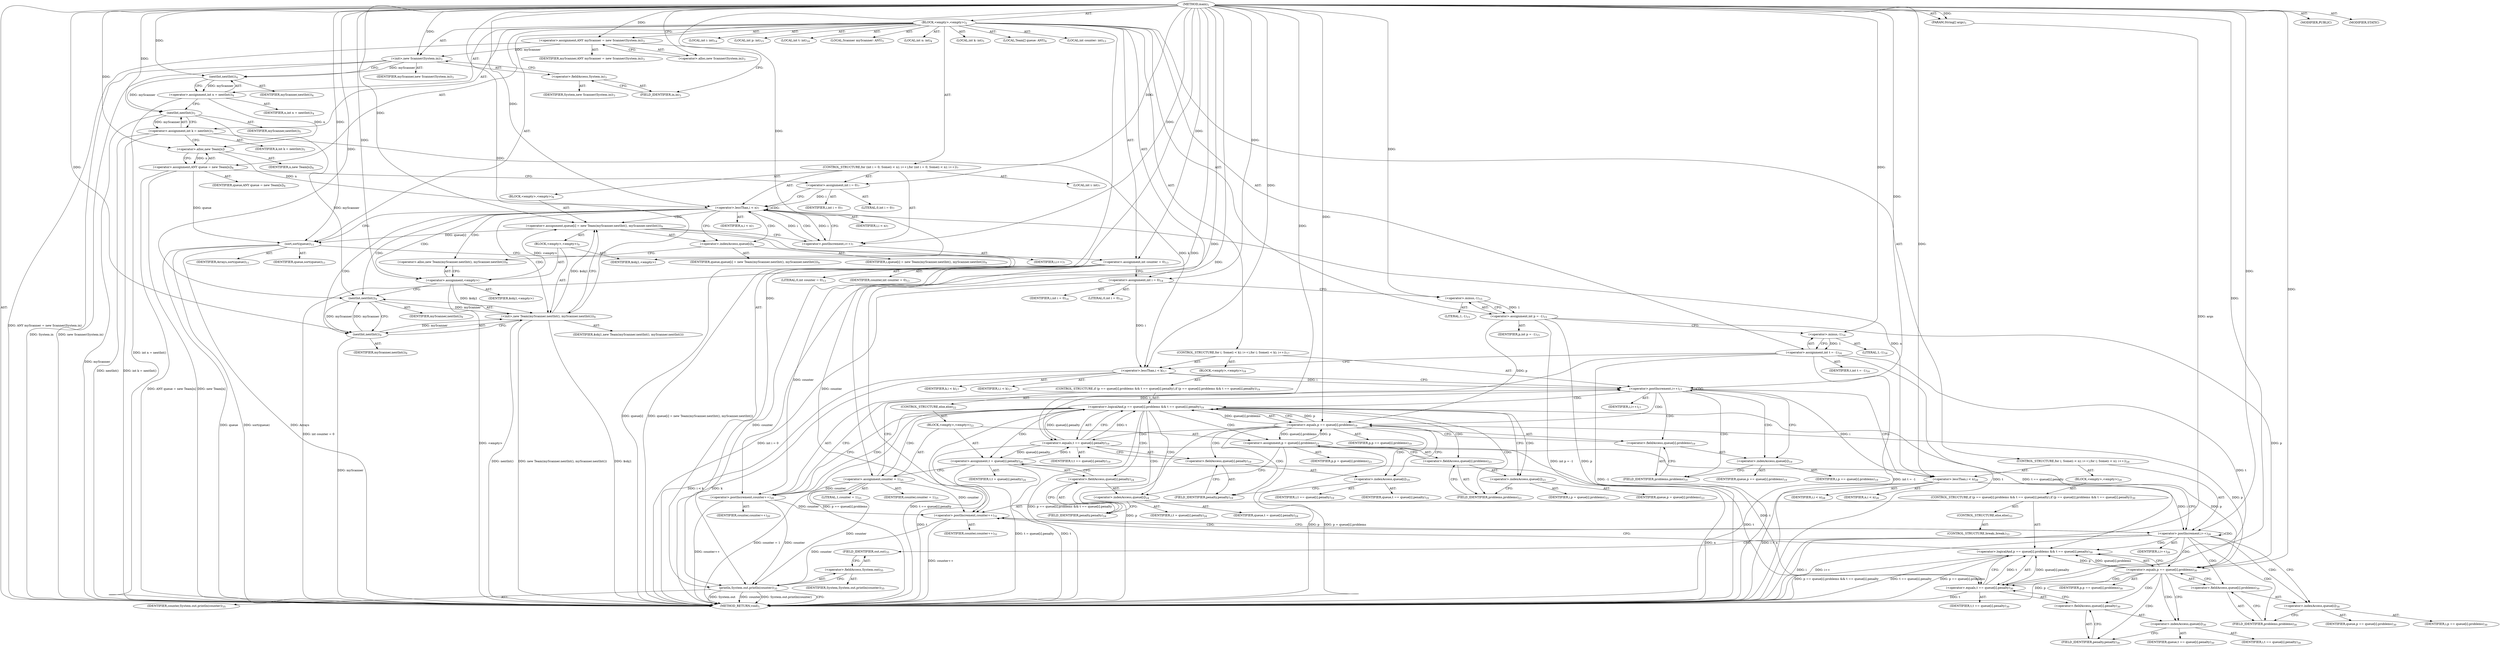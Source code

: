 digraph "main" {  
"19" [label = <(METHOD,main)<SUB>1</SUB>> ]
"20" [label = <(PARAM,String[] args)<SUB>1</SUB>> ]
"21" [label = <(BLOCK,&lt;empty&gt;,&lt;empty&gt;)<SUB>2</SUB>> ]
"4" [label = <(LOCAL,Scanner myScanner: ANY)<SUB>3</SUB>> ]
"22" [label = <(&lt;operator&gt;.assignment,ANY myScanner = new Scanner(System.in))<SUB>3</SUB>> ]
"23" [label = <(IDENTIFIER,myScanner,ANY myScanner = new Scanner(System.in))<SUB>3</SUB>> ]
"24" [label = <(&lt;operator&gt;.alloc,new Scanner(System.in))<SUB>3</SUB>> ]
"25" [label = <(&lt;init&gt;,new Scanner(System.in))<SUB>3</SUB>> ]
"3" [label = <(IDENTIFIER,myScanner,new Scanner(System.in))<SUB>3</SUB>> ]
"26" [label = <(&lt;operator&gt;.fieldAccess,System.in)<SUB>3</SUB>> ]
"27" [label = <(IDENTIFIER,System,new Scanner(System.in))<SUB>3</SUB>> ]
"28" [label = <(FIELD_IDENTIFIER,in,in)<SUB>3</SUB>> ]
"29" [label = <(LOCAL,int n: int)<SUB>4</SUB>> ]
"30" [label = <(&lt;operator&gt;.assignment,int n = nextInt())<SUB>4</SUB>> ]
"31" [label = <(IDENTIFIER,n,int n = nextInt())<SUB>4</SUB>> ]
"32" [label = <(nextInt,nextInt())<SUB>4</SUB>> ]
"33" [label = <(IDENTIFIER,myScanner,nextInt())<SUB>4</SUB>> ]
"34" [label = <(LOCAL,int k: int)<SUB>5</SUB>> ]
"35" [label = <(&lt;operator&gt;.assignment,int k = nextInt())<SUB>5</SUB>> ]
"36" [label = <(IDENTIFIER,k,int k = nextInt())<SUB>5</SUB>> ]
"37" [label = <(nextInt,nextInt())<SUB>5</SUB>> ]
"38" [label = <(IDENTIFIER,myScanner,nextInt())<SUB>5</SUB>> ]
"39" [label = <(LOCAL,Team[] queue: ANY)<SUB>6</SUB>> ]
"40" [label = <(&lt;operator&gt;.assignment,ANY queue = new Team[n])<SUB>6</SUB>> ]
"41" [label = <(IDENTIFIER,queue,ANY queue = new Team[n])<SUB>6</SUB>> ]
"42" [label = <(&lt;operator&gt;.alloc,new Team[n])> ]
"43" [label = <(IDENTIFIER,n,new Team[n])<SUB>6</SUB>> ]
"44" [label = <(CONTROL_STRUCTURE,for (int i = 0; Some(i &lt; n); i++),for (int i = 0; Some(i &lt; n); i++))<SUB>7</SUB>> ]
"45" [label = <(LOCAL,int i: int)<SUB>7</SUB>> ]
"46" [label = <(&lt;operator&gt;.assignment,int i = 0)<SUB>7</SUB>> ]
"47" [label = <(IDENTIFIER,i,int i = 0)<SUB>7</SUB>> ]
"48" [label = <(LITERAL,0,int i = 0)<SUB>7</SUB>> ]
"49" [label = <(&lt;operator&gt;.lessThan,i &lt; n)<SUB>7</SUB>> ]
"50" [label = <(IDENTIFIER,i,i &lt; n)<SUB>7</SUB>> ]
"51" [label = <(IDENTIFIER,n,i &lt; n)<SUB>7</SUB>> ]
"52" [label = <(&lt;operator&gt;.postIncrement,i++)<SUB>7</SUB>> ]
"53" [label = <(IDENTIFIER,i,i++)<SUB>7</SUB>> ]
"54" [label = <(BLOCK,&lt;empty&gt;,&lt;empty&gt;)<SUB>8</SUB>> ]
"55" [label = <(&lt;operator&gt;.assignment,queue[i] = new Team(myScanner.nextInt(), myScanner.nextInt()))<SUB>9</SUB>> ]
"56" [label = <(&lt;operator&gt;.indexAccess,queue[i])<SUB>9</SUB>> ]
"57" [label = <(IDENTIFIER,queue,queue[i] = new Team(myScanner.nextInt(), myScanner.nextInt()))<SUB>9</SUB>> ]
"58" [label = <(IDENTIFIER,i,queue[i] = new Team(myScanner.nextInt(), myScanner.nextInt()))<SUB>9</SUB>> ]
"59" [label = <(BLOCK,&lt;empty&gt;,&lt;empty&gt;)<SUB>9</SUB>> ]
"60" [label = <(&lt;operator&gt;.assignment,&lt;empty&gt;)> ]
"61" [label = <(IDENTIFIER,$obj1,&lt;empty&gt;)> ]
"62" [label = <(&lt;operator&gt;.alloc,new Team(myScanner.nextInt(), myScanner.nextInt()))<SUB>9</SUB>> ]
"63" [label = <(&lt;init&gt;,new Team(myScanner.nextInt(), myScanner.nextInt()))<SUB>9</SUB>> ]
"64" [label = <(IDENTIFIER,$obj1,new Team(myScanner.nextInt(), myScanner.nextInt()))> ]
"65" [label = <(nextInt,nextInt())<SUB>9</SUB>> ]
"66" [label = <(IDENTIFIER,myScanner,nextInt())<SUB>9</SUB>> ]
"67" [label = <(nextInt,nextInt())<SUB>9</SUB>> ]
"68" [label = <(IDENTIFIER,myScanner,nextInt())<SUB>9</SUB>> ]
"69" [label = <(IDENTIFIER,$obj1,&lt;empty&gt;)> ]
"70" [label = <(sort,sort(queue))<SUB>11</SUB>> ]
"71" [label = <(IDENTIFIER,Arrays,sort(queue))<SUB>11</SUB>> ]
"72" [label = <(IDENTIFIER,queue,sort(queue))<SUB>11</SUB>> ]
"73" [label = <(LOCAL,int counter: int)<SUB>13</SUB>> ]
"74" [label = <(&lt;operator&gt;.assignment,int counter = 0)<SUB>13</SUB>> ]
"75" [label = <(IDENTIFIER,counter,int counter = 0)<SUB>13</SUB>> ]
"76" [label = <(LITERAL,0,int counter = 0)<SUB>13</SUB>> ]
"77" [label = <(LOCAL,int i: int)<SUB>14</SUB>> ]
"78" [label = <(&lt;operator&gt;.assignment,int i = 0)<SUB>14</SUB>> ]
"79" [label = <(IDENTIFIER,i,int i = 0)<SUB>14</SUB>> ]
"80" [label = <(LITERAL,0,int i = 0)<SUB>14</SUB>> ]
"81" [label = <(LOCAL,int p: int)<SUB>15</SUB>> ]
"82" [label = <(&lt;operator&gt;.assignment,int p = -1)<SUB>15</SUB>> ]
"83" [label = <(IDENTIFIER,p,int p = -1)<SUB>15</SUB>> ]
"84" [label = <(&lt;operator&gt;.minus,-1)<SUB>15</SUB>> ]
"85" [label = <(LITERAL,1,-1)<SUB>15</SUB>> ]
"86" [label = <(LOCAL,int t: int)<SUB>16</SUB>> ]
"87" [label = <(&lt;operator&gt;.assignment,int t = -1)<SUB>16</SUB>> ]
"88" [label = <(IDENTIFIER,t,int t = -1)<SUB>16</SUB>> ]
"89" [label = <(&lt;operator&gt;.minus,-1)<SUB>16</SUB>> ]
"90" [label = <(LITERAL,1,-1)<SUB>16</SUB>> ]
"91" [label = <(CONTROL_STRUCTURE,for (; Some(i &lt; k); i++),for (; Some(i &lt; k); i++))<SUB>17</SUB>> ]
"92" [label = <(&lt;operator&gt;.lessThan,i &lt; k)<SUB>17</SUB>> ]
"93" [label = <(IDENTIFIER,i,i &lt; k)<SUB>17</SUB>> ]
"94" [label = <(IDENTIFIER,k,i &lt; k)<SUB>17</SUB>> ]
"95" [label = <(&lt;operator&gt;.postIncrement,i++)<SUB>17</SUB>> ]
"96" [label = <(IDENTIFIER,i,i++)<SUB>17</SUB>> ]
"97" [label = <(BLOCK,&lt;empty&gt;,&lt;empty&gt;)<SUB>18</SUB>> ]
"98" [label = <(CONTROL_STRUCTURE,if (p == queue[i].problems &amp;&amp; t == queue[i].penalty),if (p == queue[i].problems &amp;&amp; t == queue[i].penalty))<SUB>19</SUB>> ]
"99" [label = <(&lt;operator&gt;.logicalAnd,p == queue[i].problems &amp;&amp; t == queue[i].penalty)<SUB>19</SUB>> ]
"100" [label = <(&lt;operator&gt;.equals,p == queue[i].problems)<SUB>19</SUB>> ]
"101" [label = <(IDENTIFIER,p,p == queue[i].problems)<SUB>19</SUB>> ]
"102" [label = <(&lt;operator&gt;.fieldAccess,queue[i].problems)<SUB>19</SUB>> ]
"103" [label = <(&lt;operator&gt;.indexAccess,queue[i])<SUB>19</SUB>> ]
"104" [label = <(IDENTIFIER,queue,p == queue[i].problems)<SUB>19</SUB>> ]
"105" [label = <(IDENTIFIER,i,p == queue[i].problems)<SUB>19</SUB>> ]
"106" [label = <(FIELD_IDENTIFIER,problems,problems)<SUB>19</SUB>> ]
"107" [label = <(&lt;operator&gt;.equals,t == queue[i].penalty)<SUB>19</SUB>> ]
"108" [label = <(IDENTIFIER,t,t == queue[i].penalty)<SUB>19</SUB>> ]
"109" [label = <(&lt;operator&gt;.fieldAccess,queue[i].penalty)<SUB>19</SUB>> ]
"110" [label = <(&lt;operator&gt;.indexAccess,queue[i])<SUB>19</SUB>> ]
"111" [label = <(IDENTIFIER,queue,t == queue[i].penalty)<SUB>19</SUB>> ]
"112" [label = <(IDENTIFIER,i,t == queue[i].penalty)<SUB>19</SUB>> ]
"113" [label = <(FIELD_IDENTIFIER,penalty,penalty)<SUB>19</SUB>> ]
"114" [label = <(&lt;operator&gt;.postIncrement,counter++)<SUB>20</SUB>> ]
"115" [label = <(IDENTIFIER,counter,counter++)<SUB>20</SUB>> ]
"116" [label = <(CONTROL_STRUCTURE,else,else)<SUB>22</SUB>> ]
"117" [label = <(BLOCK,&lt;empty&gt;,&lt;empty&gt;)<SUB>22</SUB>> ]
"118" [label = <(&lt;operator&gt;.assignment,p = queue[i].problems)<SUB>23</SUB>> ]
"119" [label = <(IDENTIFIER,p,p = queue[i].problems)<SUB>23</SUB>> ]
"120" [label = <(&lt;operator&gt;.fieldAccess,queue[i].problems)<SUB>23</SUB>> ]
"121" [label = <(&lt;operator&gt;.indexAccess,queue[i])<SUB>23</SUB>> ]
"122" [label = <(IDENTIFIER,queue,p = queue[i].problems)<SUB>23</SUB>> ]
"123" [label = <(IDENTIFIER,i,p = queue[i].problems)<SUB>23</SUB>> ]
"124" [label = <(FIELD_IDENTIFIER,problems,problems)<SUB>23</SUB>> ]
"125" [label = <(&lt;operator&gt;.assignment,t = queue[i].penalty)<SUB>24</SUB>> ]
"126" [label = <(IDENTIFIER,t,t = queue[i].penalty)<SUB>24</SUB>> ]
"127" [label = <(&lt;operator&gt;.fieldAccess,queue[i].penalty)<SUB>24</SUB>> ]
"128" [label = <(&lt;operator&gt;.indexAccess,queue[i])<SUB>24</SUB>> ]
"129" [label = <(IDENTIFIER,queue,t = queue[i].penalty)<SUB>24</SUB>> ]
"130" [label = <(IDENTIFIER,i,t = queue[i].penalty)<SUB>24</SUB>> ]
"131" [label = <(FIELD_IDENTIFIER,penalty,penalty)<SUB>24</SUB>> ]
"132" [label = <(&lt;operator&gt;.assignment,counter = 1)<SUB>25</SUB>> ]
"133" [label = <(IDENTIFIER,counter,counter = 1)<SUB>25</SUB>> ]
"134" [label = <(LITERAL,1,counter = 1)<SUB>25</SUB>> ]
"135" [label = <(CONTROL_STRUCTURE,for (; Some(i &lt; n); i++),for (; Some(i &lt; n); i++))<SUB>28</SUB>> ]
"136" [label = <(&lt;operator&gt;.lessThan,i &lt; n)<SUB>28</SUB>> ]
"137" [label = <(IDENTIFIER,i,i &lt; n)<SUB>28</SUB>> ]
"138" [label = <(IDENTIFIER,n,i &lt; n)<SUB>28</SUB>> ]
"139" [label = <(&lt;operator&gt;.postIncrement,i++)<SUB>28</SUB>> ]
"140" [label = <(IDENTIFIER,i,i++)<SUB>28</SUB>> ]
"141" [label = <(BLOCK,&lt;empty&gt;,&lt;empty&gt;)<SUB>29</SUB>> ]
"142" [label = <(CONTROL_STRUCTURE,if (p == queue[i].problems &amp;&amp; t == queue[i].penalty),if (p == queue[i].problems &amp;&amp; t == queue[i].penalty))<SUB>30</SUB>> ]
"143" [label = <(&lt;operator&gt;.logicalAnd,p == queue[i].problems &amp;&amp; t == queue[i].penalty)<SUB>30</SUB>> ]
"144" [label = <(&lt;operator&gt;.equals,p == queue[i].problems)<SUB>30</SUB>> ]
"145" [label = <(IDENTIFIER,p,p == queue[i].problems)<SUB>30</SUB>> ]
"146" [label = <(&lt;operator&gt;.fieldAccess,queue[i].problems)<SUB>30</SUB>> ]
"147" [label = <(&lt;operator&gt;.indexAccess,queue[i])<SUB>30</SUB>> ]
"148" [label = <(IDENTIFIER,queue,p == queue[i].problems)<SUB>30</SUB>> ]
"149" [label = <(IDENTIFIER,i,p == queue[i].problems)<SUB>30</SUB>> ]
"150" [label = <(FIELD_IDENTIFIER,problems,problems)<SUB>30</SUB>> ]
"151" [label = <(&lt;operator&gt;.equals,t == queue[i].penalty)<SUB>30</SUB>> ]
"152" [label = <(IDENTIFIER,t,t == queue[i].penalty)<SUB>30</SUB>> ]
"153" [label = <(&lt;operator&gt;.fieldAccess,queue[i].penalty)<SUB>30</SUB>> ]
"154" [label = <(&lt;operator&gt;.indexAccess,queue[i])<SUB>30</SUB>> ]
"155" [label = <(IDENTIFIER,queue,t == queue[i].penalty)<SUB>30</SUB>> ]
"156" [label = <(IDENTIFIER,i,t == queue[i].penalty)<SUB>30</SUB>> ]
"157" [label = <(FIELD_IDENTIFIER,penalty,penalty)<SUB>30</SUB>> ]
"158" [label = <(&lt;operator&gt;.postIncrement,counter++)<SUB>31</SUB>> ]
"159" [label = <(IDENTIFIER,counter,counter++)<SUB>31</SUB>> ]
"160" [label = <(CONTROL_STRUCTURE,else,else)<SUB>33</SUB>> ]
"161" [label = <(CONTROL_STRUCTURE,break;,break;)<SUB>33</SUB>> ]
"162" [label = <(println,System.out.println(counter))<SUB>35</SUB>> ]
"163" [label = <(&lt;operator&gt;.fieldAccess,System.out)<SUB>35</SUB>> ]
"164" [label = <(IDENTIFIER,System,System.out.println(counter))<SUB>35</SUB>> ]
"165" [label = <(FIELD_IDENTIFIER,out,out)<SUB>35</SUB>> ]
"166" [label = <(IDENTIFIER,counter,System.out.println(counter))<SUB>35</SUB>> ]
"167" [label = <(MODIFIER,PUBLIC)> ]
"168" [label = <(MODIFIER,STATIC)> ]
"169" [label = <(METHOD_RETURN,void)<SUB>1</SUB>> ]
  "19" -> "20"  [ label = "AST: "] 
  "19" -> "21"  [ label = "AST: "] 
  "19" -> "167"  [ label = "AST: "] 
  "19" -> "168"  [ label = "AST: "] 
  "19" -> "169"  [ label = "AST: "] 
  "21" -> "4"  [ label = "AST: "] 
  "21" -> "22"  [ label = "AST: "] 
  "21" -> "25"  [ label = "AST: "] 
  "21" -> "29"  [ label = "AST: "] 
  "21" -> "30"  [ label = "AST: "] 
  "21" -> "34"  [ label = "AST: "] 
  "21" -> "35"  [ label = "AST: "] 
  "21" -> "39"  [ label = "AST: "] 
  "21" -> "40"  [ label = "AST: "] 
  "21" -> "44"  [ label = "AST: "] 
  "21" -> "70"  [ label = "AST: "] 
  "21" -> "73"  [ label = "AST: "] 
  "21" -> "74"  [ label = "AST: "] 
  "21" -> "77"  [ label = "AST: "] 
  "21" -> "78"  [ label = "AST: "] 
  "21" -> "81"  [ label = "AST: "] 
  "21" -> "82"  [ label = "AST: "] 
  "21" -> "86"  [ label = "AST: "] 
  "21" -> "87"  [ label = "AST: "] 
  "21" -> "91"  [ label = "AST: "] 
  "21" -> "135"  [ label = "AST: "] 
  "21" -> "162"  [ label = "AST: "] 
  "22" -> "23"  [ label = "AST: "] 
  "22" -> "24"  [ label = "AST: "] 
  "25" -> "3"  [ label = "AST: "] 
  "25" -> "26"  [ label = "AST: "] 
  "26" -> "27"  [ label = "AST: "] 
  "26" -> "28"  [ label = "AST: "] 
  "30" -> "31"  [ label = "AST: "] 
  "30" -> "32"  [ label = "AST: "] 
  "32" -> "33"  [ label = "AST: "] 
  "35" -> "36"  [ label = "AST: "] 
  "35" -> "37"  [ label = "AST: "] 
  "37" -> "38"  [ label = "AST: "] 
  "40" -> "41"  [ label = "AST: "] 
  "40" -> "42"  [ label = "AST: "] 
  "42" -> "43"  [ label = "AST: "] 
  "44" -> "45"  [ label = "AST: "] 
  "44" -> "46"  [ label = "AST: "] 
  "44" -> "49"  [ label = "AST: "] 
  "44" -> "52"  [ label = "AST: "] 
  "44" -> "54"  [ label = "AST: "] 
  "46" -> "47"  [ label = "AST: "] 
  "46" -> "48"  [ label = "AST: "] 
  "49" -> "50"  [ label = "AST: "] 
  "49" -> "51"  [ label = "AST: "] 
  "52" -> "53"  [ label = "AST: "] 
  "54" -> "55"  [ label = "AST: "] 
  "55" -> "56"  [ label = "AST: "] 
  "55" -> "59"  [ label = "AST: "] 
  "56" -> "57"  [ label = "AST: "] 
  "56" -> "58"  [ label = "AST: "] 
  "59" -> "60"  [ label = "AST: "] 
  "59" -> "63"  [ label = "AST: "] 
  "59" -> "69"  [ label = "AST: "] 
  "60" -> "61"  [ label = "AST: "] 
  "60" -> "62"  [ label = "AST: "] 
  "63" -> "64"  [ label = "AST: "] 
  "63" -> "65"  [ label = "AST: "] 
  "63" -> "67"  [ label = "AST: "] 
  "65" -> "66"  [ label = "AST: "] 
  "67" -> "68"  [ label = "AST: "] 
  "70" -> "71"  [ label = "AST: "] 
  "70" -> "72"  [ label = "AST: "] 
  "74" -> "75"  [ label = "AST: "] 
  "74" -> "76"  [ label = "AST: "] 
  "78" -> "79"  [ label = "AST: "] 
  "78" -> "80"  [ label = "AST: "] 
  "82" -> "83"  [ label = "AST: "] 
  "82" -> "84"  [ label = "AST: "] 
  "84" -> "85"  [ label = "AST: "] 
  "87" -> "88"  [ label = "AST: "] 
  "87" -> "89"  [ label = "AST: "] 
  "89" -> "90"  [ label = "AST: "] 
  "91" -> "92"  [ label = "AST: "] 
  "91" -> "95"  [ label = "AST: "] 
  "91" -> "97"  [ label = "AST: "] 
  "92" -> "93"  [ label = "AST: "] 
  "92" -> "94"  [ label = "AST: "] 
  "95" -> "96"  [ label = "AST: "] 
  "97" -> "98"  [ label = "AST: "] 
  "98" -> "99"  [ label = "AST: "] 
  "98" -> "114"  [ label = "AST: "] 
  "98" -> "116"  [ label = "AST: "] 
  "99" -> "100"  [ label = "AST: "] 
  "99" -> "107"  [ label = "AST: "] 
  "100" -> "101"  [ label = "AST: "] 
  "100" -> "102"  [ label = "AST: "] 
  "102" -> "103"  [ label = "AST: "] 
  "102" -> "106"  [ label = "AST: "] 
  "103" -> "104"  [ label = "AST: "] 
  "103" -> "105"  [ label = "AST: "] 
  "107" -> "108"  [ label = "AST: "] 
  "107" -> "109"  [ label = "AST: "] 
  "109" -> "110"  [ label = "AST: "] 
  "109" -> "113"  [ label = "AST: "] 
  "110" -> "111"  [ label = "AST: "] 
  "110" -> "112"  [ label = "AST: "] 
  "114" -> "115"  [ label = "AST: "] 
  "116" -> "117"  [ label = "AST: "] 
  "117" -> "118"  [ label = "AST: "] 
  "117" -> "125"  [ label = "AST: "] 
  "117" -> "132"  [ label = "AST: "] 
  "118" -> "119"  [ label = "AST: "] 
  "118" -> "120"  [ label = "AST: "] 
  "120" -> "121"  [ label = "AST: "] 
  "120" -> "124"  [ label = "AST: "] 
  "121" -> "122"  [ label = "AST: "] 
  "121" -> "123"  [ label = "AST: "] 
  "125" -> "126"  [ label = "AST: "] 
  "125" -> "127"  [ label = "AST: "] 
  "127" -> "128"  [ label = "AST: "] 
  "127" -> "131"  [ label = "AST: "] 
  "128" -> "129"  [ label = "AST: "] 
  "128" -> "130"  [ label = "AST: "] 
  "132" -> "133"  [ label = "AST: "] 
  "132" -> "134"  [ label = "AST: "] 
  "135" -> "136"  [ label = "AST: "] 
  "135" -> "139"  [ label = "AST: "] 
  "135" -> "141"  [ label = "AST: "] 
  "136" -> "137"  [ label = "AST: "] 
  "136" -> "138"  [ label = "AST: "] 
  "139" -> "140"  [ label = "AST: "] 
  "141" -> "142"  [ label = "AST: "] 
  "142" -> "143"  [ label = "AST: "] 
  "142" -> "158"  [ label = "AST: "] 
  "142" -> "160"  [ label = "AST: "] 
  "143" -> "144"  [ label = "AST: "] 
  "143" -> "151"  [ label = "AST: "] 
  "144" -> "145"  [ label = "AST: "] 
  "144" -> "146"  [ label = "AST: "] 
  "146" -> "147"  [ label = "AST: "] 
  "146" -> "150"  [ label = "AST: "] 
  "147" -> "148"  [ label = "AST: "] 
  "147" -> "149"  [ label = "AST: "] 
  "151" -> "152"  [ label = "AST: "] 
  "151" -> "153"  [ label = "AST: "] 
  "153" -> "154"  [ label = "AST: "] 
  "153" -> "157"  [ label = "AST: "] 
  "154" -> "155"  [ label = "AST: "] 
  "154" -> "156"  [ label = "AST: "] 
  "158" -> "159"  [ label = "AST: "] 
  "160" -> "161"  [ label = "AST: "] 
  "162" -> "163"  [ label = "AST: "] 
  "162" -> "166"  [ label = "AST: "] 
  "163" -> "164"  [ label = "AST: "] 
  "163" -> "165"  [ label = "AST: "] 
  "22" -> "28"  [ label = "CFG: "] 
  "25" -> "32"  [ label = "CFG: "] 
  "30" -> "37"  [ label = "CFG: "] 
  "35" -> "42"  [ label = "CFG: "] 
  "40" -> "46"  [ label = "CFG: "] 
  "70" -> "74"  [ label = "CFG: "] 
  "74" -> "78"  [ label = "CFG: "] 
  "78" -> "84"  [ label = "CFG: "] 
  "82" -> "89"  [ label = "CFG: "] 
  "87" -> "92"  [ label = "CFG: "] 
  "162" -> "169"  [ label = "CFG: "] 
  "24" -> "22"  [ label = "CFG: "] 
  "26" -> "25"  [ label = "CFG: "] 
  "32" -> "30"  [ label = "CFG: "] 
  "37" -> "35"  [ label = "CFG: "] 
  "42" -> "40"  [ label = "CFG: "] 
  "46" -> "49"  [ label = "CFG: "] 
  "49" -> "56"  [ label = "CFG: "] 
  "49" -> "70"  [ label = "CFG: "] 
  "52" -> "49"  [ label = "CFG: "] 
  "84" -> "82"  [ label = "CFG: "] 
  "89" -> "87"  [ label = "CFG: "] 
  "92" -> "95"  [ label = "CFG: "] 
  "95" -> "103"  [ label = "CFG: "] 
  "95" -> "136"  [ label = "CFG: "] 
  "136" -> "139"  [ label = "CFG: "] 
  "139" -> "147"  [ label = "CFG: "] 
  "139" -> "165"  [ label = "CFG: "] 
  "163" -> "162"  [ label = "CFG: "] 
  "28" -> "26"  [ label = "CFG: "] 
  "55" -> "52"  [ label = "CFG: "] 
  "165" -> "163"  [ label = "CFG: "] 
  "56" -> "62"  [ label = "CFG: "] 
  "99" -> "114"  [ label = "CFG: "] 
  "99" -> "121"  [ label = "CFG: "] 
  "114" -> "95"  [ label = "CFG: "] 
  "143" -> "158"  [ label = "CFG: "] 
  "158" -> "139"  [ label = "CFG: "] 
  "60" -> "65"  [ label = "CFG: "] 
  "63" -> "55"  [ label = "CFG: "] 
  "100" -> "99"  [ label = "CFG: "] 
  "100" -> "110"  [ label = "CFG: "] 
  "107" -> "99"  [ label = "CFG: "] 
  "144" -> "143"  [ label = "CFG: "] 
  "144" -> "154"  [ label = "CFG: "] 
  "151" -> "143"  [ label = "CFG: "] 
  "62" -> "60"  [ label = "CFG: "] 
  "65" -> "67"  [ label = "CFG: "] 
  "67" -> "63"  [ label = "CFG: "] 
  "102" -> "100"  [ label = "CFG: "] 
  "109" -> "107"  [ label = "CFG: "] 
  "118" -> "128"  [ label = "CFG: "] 
  "125" -> "132"  [ label = "CFG: "] 
  "132" -> "95"  [ label = "CFG: "] 
  "146" -> "144"  [ label = "CFG: "] 
  "153" -> "151"  [ label = "CFG: "] 
  "103" -> "106"  [ label = "CFG: "] 
  "106" -> "102"  [ label = "CFG: "] 
  "110" -> "113"  [ label = "CFG: "] 
  "113" -> "109"  [ label = "CFG: "] 
  "120" -> "118"  [ label = "CFG: "] 
  "127" -> "125"  [ label = "CFG: "] 
  "147" -> "150"  [ label = "CFG: "] 
  "150" -> "146"  [ label = "CFG: "] 
  "154" -> "157"  [ label = "CFG: "] 
  "157" -> "153"  [ label = "CFG: "] 
  "121" -> "124"  [ label = "CFG: "] 
  "124" -> "120"  [ label = "CFG: "] 
  "128" -> "131"  [ label = "CFG: "] 
  "131" -> "127"  [ label = "CFG: "] 
  "19" -> "24"  [ label = "CFG: "] 
  "20" -> "169"  [ label = "DDG: args"] 
  "22" -> "169"  [ label = "DDG: ANY myScanner = new Scanner(System.in)"] 
  "25" -> "169"  [ label = "DDG: System.in"] 
  "25" -> "169"  [ label = "DDG: new Scanner(System.in)"] 
  "30" -> "169"  [ label = "DDG: int n = nextInt()"] 
  "37" -> "169"  [ label = "DDG: myScanner"] 
  "35" -> "169"  [ label = "DDG: nextInt()"] 
  "35" -> "169"  [ label = "DDG: int k = nextInt()"] 
  "40" -> "169"  [ label = "DDG: new Team[n]"] 
  "40" -> "169"  [ label = "DDG: ANY queue = new Team[n]"] 
  "70" -> "169"  [ label = "DDG: queue"] 
  "70" -> "169"  [ label = "DDG: sort(queue)"] 
  "74" -> "169"  [ label = "DDG: int counter = 0"] 
  "78" -> "169"  [ label = "DDG: int i = 0"] 
  "82" -> "169"  [ label = "DDG: p"] 
  "82" -> "169"  [ label = "DDG: int p = -1"] 
  "87" -> "169"  [ label = "DDG: t"] 
  "87" -> "169"  [ label = "DDG: -1"] 
  "87" -> "169"  [ label = "DDG: int t = -1"] 
  "92" -> "169"  [ label = "DDG: k"] 
  "92" -> "169"  [ label = "DDG: i &lt; k"] 
  "136" -> "169"  [ label = "DDG: n"] 
  "136" -> "169"  [ label = "DDG: i &lt; n"] 
  "139" -> "169"  [ label = "DDG: i"] 
  "139" -> "169"  [ label = "DDG: i++"] 
  "162" -> "169"  [ label = "DDG: System.out"] 
  "162" -> "169"  [ label = "DDG: counter"] 
  "162" -> "169"  [ label = "DDG: System.out.println(counter)"] 
  "144" -> "169"  [ label = "DDG: p"] 
  "143" -> "169"  [ label = "DDG: p == queue[i].problems"] 
  "151" -> "169"  [ label = "DDG: t"] 
  "143" -> "169"  [ label = "DDG: t == queue[i].penalty"] 
  "143" -> "169"  [ label = "DDG: p == queue[i].problems &amp;&amp; t == queue[i].penalty"] 
  "158" -> "169"  [ label = "DDG: counter++"] 
  "100" -> "169"  [ label = "DDG: p"] 
  "99" -> "169"  [ label = "DDG: p == queue[i].problems"] 
  "107" -> "169"  [ label = "DDG: t"] 
  "99" -> "169"  [ label = "DDG: t == queue[i].penalty"] 
  "99" -> "169"  [ label = "DDG: p == queue[i].problems &amp;&amp; t == queue[i].penalty"] 
  "118" -> "169"  [ label = "DDG: p"] 
  "118" -> "169"  [ label = "DDG: p = queue[i].problems"] 
  "125" -> "169"  [ label = "DDG: t"] 
  "125" -> "169"  [ label = "DDG: t = queue[i].penalty"] 
  "132" -> "169"  [ label = "DDG: counter = 1"] 
  "114" -> "169"  [ label = "DDG: counter++"] 
  "55" -> "169"  [ label = "DDG: queue[i]"] 
  "60" -> "169"  [ label = "DDG: &lt;empty&gt;"] 
  "63" -> "169"  [ label = "DDG: $obj1"] 
  "63" -> "169"  [ label = "DDG: nextInt()"] 
  "67" -> "169"  [ label = "DDG: myScanner"] 
  "63" -> "169"  [ label = "DDG: new Team(myScanner.nextInt(), myScanner.nextInt())"] 
  "55" -> "169"  [ label = "DDG: queue[i] = new Team(myScanner.nextInt(), myScanner.nextInt())"] 
  "70" -> "169"  [ label = "DDG: Arrays"] 
  "19" -> "20"  [ label = "DDG: "] 
  "19" -> "22"  [ label = "DDG: "] 
  "32" -> "30"  [ label = "DDG: myScanner"] 
  "37" -> "35"  [ label = "DDG: myScanner"] 
  "42" -> "40"  [ label = "DDG: n"] 
  "19" -> "74"  [ label = "DDG: "] 
  "19" -> "78"  [ label = "DDG: "] 
  "84" -> "82"  [ label = "DDG: 1"] 
  "89" -> "87"  [ label = "DDG: 1"] 
  "22" -> "25"  [ label = "DDG: myScanner"] 
  "19" -> "25"  [ label = "DDG: "] 
  "19" -> "46"  [ label = "DDG: "] 
  "19" -> "70"  [ label = "DDG: "] 
  "40" -> "70"  [ label = "DDG: queue"] 
  "55" -> "70"  [ label = "DDG: queue[i]"] 
  "74" -> "162"  [ label = "DDG: counter"] 
  "158" -> "162"  [ label = "DDG: counter"] 
  "132" -> "162"  [ label = "DDG: counter"] 
  "114" -> "162"  [ label = "DDG: counter"] 
  "19" -> "162"  [ label = "DDG: "] 
  "25" -> "32"  [ label = "DDG: myScanner"] 
  "19" -> "32"  [ label = "DDG: "] 
  "32" -> "37"  [ label = "DDG: myScanner"] 
  "19" -> "37"  [ label = "DDG: "] 
  "30" -> "42"  [ label = "DDG: n"] 
  "19" -> "42"  [ label = "DDG: "] 
  "46" -> "49"  [ label = "DDG: i"] 
  "52" -> "49"  [ label = "DDG: i"] 
  "19" -> "49"  [ label = "DDG: "] 
  "42" -> "49"  [ label = "DDG: n"] 
  "49" -> "52"  [ label = "DDG: i"] 
  "19" -> "52"  [ label = "DDG: "] 
  "60" -> "55"  [ label = "DDG: &lt;empty&gt;"] 
  "63" -> "55"  [ label = "DDG: $obj1"] 
  "19" -> "55"  [ label = "DDG: "] 
  "19" -> "84"  [ label = "DDG: "] 
  "19" -> "89"  [ label = "DDG: "] 
  "78" -> "92"  [ label = "DDG: i"] 
  "19" -> "92"  [ label = "DDG: "] 
  "35" -> "92"  [ label = "DDG: k"] 
  "92" -> "95"  [ label = "DDG: i"] 
  "19" -> "95"  [ label = "DDG: "] 
  "95" -> "136"  [ label = "DDG: i"] 
  "19" -> "136"  [ label = "DDG: "] 
  "49" -> "136"  [ label = "DDG: n"] 
  "136" -> "139"  [ label = "DDG: i"] 
  "19" -> "139"  [ label = "DDG: "] 
  "19" -> "60"  [ label = "DDG: "] 
  "19" -> "69"  [ label = "DDG: "] 
  "100" -> "99"  [ label = "DDG: p"] 
  "100" -> "99"  [ label = "DDG: queue[i].problems"] 
  "107" -> "99"  [ label = "DDG: t"] 
  "107" -> "99"  [ label = "DDG: queue[i].penalty"] 
  "74" -> "114"  [ label = "DDG: counter"] 
  "132" -> "114"  [ label = "DDG: counter"] 
  "19" -> "114"  [ label = "DDG: "] 
  "144" -> "143"  [ label = "DDG: p"] 
  "144" -> "143"  [ label = "DDG: queue[i].problems"] 
  "151" -> "143"  [ label = "DDG: t"] 
  "151" -> "143"  [ label = "DDG: queue[i].penalty"] 
  "99" -> "143"  [ label = "DDG: t == queue[i].penalty"] 
  "74" -> "158"  [ label = "DDG: counter"] 
  "132" -> "158"  [ label = "DDG: counter"] 
  "114" -> "158"  [ label = "DDG: counter"] 
  "19" -> "158"  [ label = "DDG: "] 
  "60" -> "63"  [ label = "DDG: $obj1"] 
  "19" -> "63"  [ label = "DDG: "] 
  "65" -> "63"  [ label = "DDG: myScanner"] 
  "67" -> "63"  [ label = "DDG: myScanner"] 
  "82" -> "100"  [ label = "DDG: p"] 
  "118" -> "100"  [ label = "DDG: p"] 
  "19" -> "100"  [ label = "DDG: "] 
  "87" -> "107"  [ label = "DDG: t"] 
  "125" -> "107"  [ label = "DDG: t"] 
  "19" -> "107"  [ label = "DDG: "] 
  "100" -> "118"  [ label = "DDG: queue[i].problems"] 
  "107" -> "125"  [ label = "DDG: queue[i].penalty"] 
  "19" -> "132"  [ label = "DDG: "] 
  "82" -> "144"  [ label = "DDG: p"] 
  "100" -> "144"  [ label = "DDG: p"] 
  "118" -> "144"  [ label = "DDG: p"] 
  "19" -> "144"  [ label = "DDG: "] 
  "87" -> "151"  [ label = "DDG: t"] 
  "107" -> "151"  [ label = "DDG: t"] 
  "125" -> "151"  [ label = "DDG: t"] 
  "19" -> "151"  [ label = "DDG: "] 
  "37" -> "65"  [ label = "DDG: myScanner"] 
  "67" -> "65"  [ label = "DDG: myScanner"] 
  "19" -> "65"  [ label = "DDG: "] 
  "65" -> "67"  [ label = "DDG: myScanner"] 
  "19" -> "67"  [ label = "DDG: "] 
  "49" -> "49"  [ label = "CDG: "] 
  "49" -> "60"  [ label = "CDG: "] 
  "49" -> "52"  [ label = "CDG: "] 
  "49" -> "56"  [ label = "CDG: "] 
  "49" -> "67"  [ label = "CDG: "] 
  "49" -> "65"  [ label = "CDG: "] 
  "49" -> "63"  [ label = "CDG: "] 
  "49" -> "55"  [ label = "CDG: "] 
  "49" -> "62"  [ label = "CDG: "] 
  "95" -> "99"  [ label = "CDG: "] 
  "95" -> "102"  [ label = "CDG: "] 
  "95" -> "103"  [ label = "CDG: "] 
  "95" -> "95"  [ label = "CDG: "] 
  "95" -> "106"  [ label = "CDG: "] 
  "95" -> "100"  [ label = "CDG: "] 
  "139" -> "146"  [ label = "CDG: "] 
  "139" -> "150"  [ label = "CDG: "] 
  "139" -> "144"  [ label = "CDG: "] 
  "139" -> "143"  [ label = "CDG: "] 
  "139" -> "147"  [ label = "CDG: "] 
  "139" -> "139"  [ label = "CDG: "] 
  "139" -> "158"  [ label = "CDG: "] 
  "99" -> "120"  [ label = "CDG: "] 
  "99" -> "128"  [ label = "CDG: "] 
  "99" -> "114"  [ label = "CDG: "] 
  "99" -> "131"  [ label = "CDG: "] 
  "99" -> "132"  [ label = "CDG: "] 
  "99" -> "121"  [ label = "CDG: "] 
  "99" -> "118"  [ label = "CDG: "] 
  "99" -> "127"  [ label = "CDG: "] 
  "99" -> "124"  [ label = "CDG: "] 
  "99" -> "125"  [ label = "CDG: "] 
  "100" -> "107"  [ label = "CDG: "] 
  "100" -> "113"  [ label = "CDG: "] 
  "100" -> "110"  [ label = "CDG: "] 
  "100" -> "109"  [ label = "CDG: "] 
  "144" -> "154"  [ label = "CDG: "] 
  "144" -> "151"  [ label = "CDG: "] 
  "144" -> "153"  [ label = "CDG: "] 
  "144" -> "157"  [ label = "CDG: "] 
}
